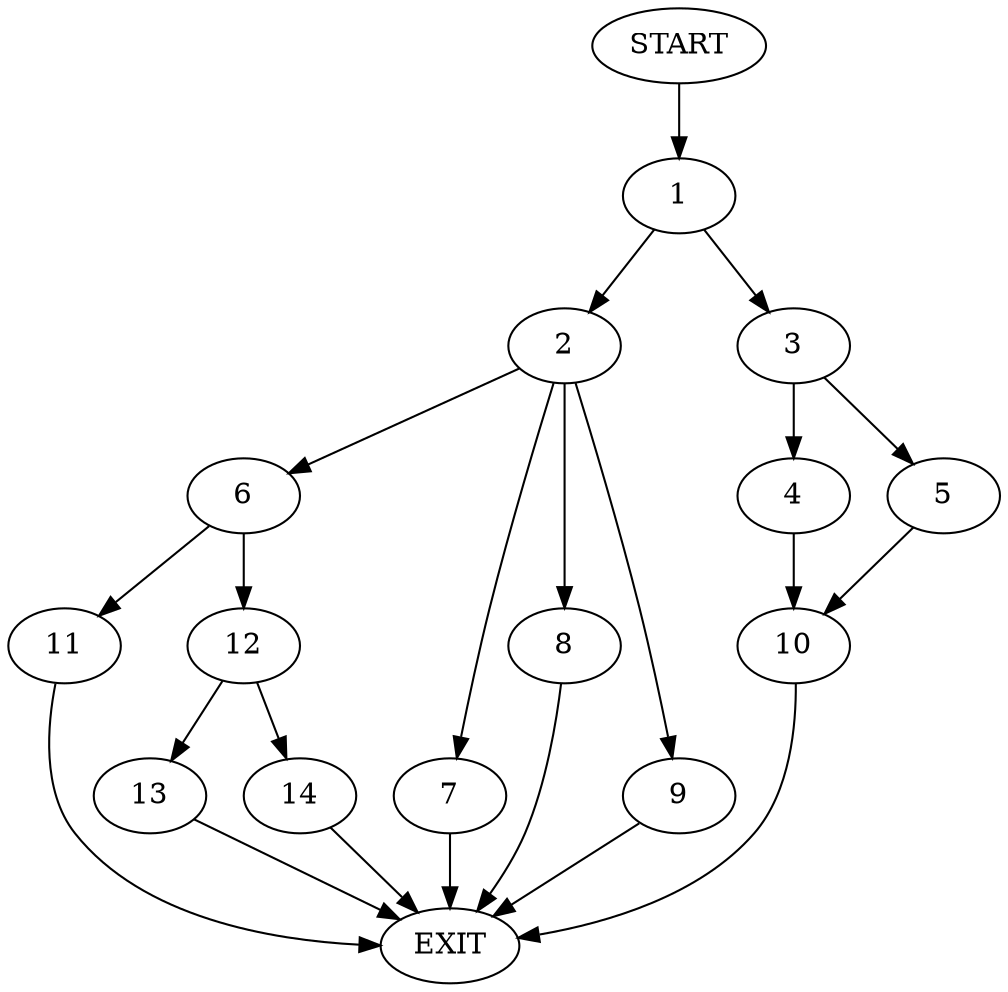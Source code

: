 digraph {
0 [label="START"]
15 [label="EXIT"]
0 -> 1
1 -> 2
1 -> 3
3 -> 4
3 -> 5
2 -> 6
2 -> 7
2 -> 8
2 -> 9
5 -> 10
4 -> 10
10 -> 15
9 -> 15
7 -> 15
8 -> 15
6 -> 11
6 -> 12
12 -> 13
12 -> 14
11 -> 15
13 -> 15
14 -> 15
}
